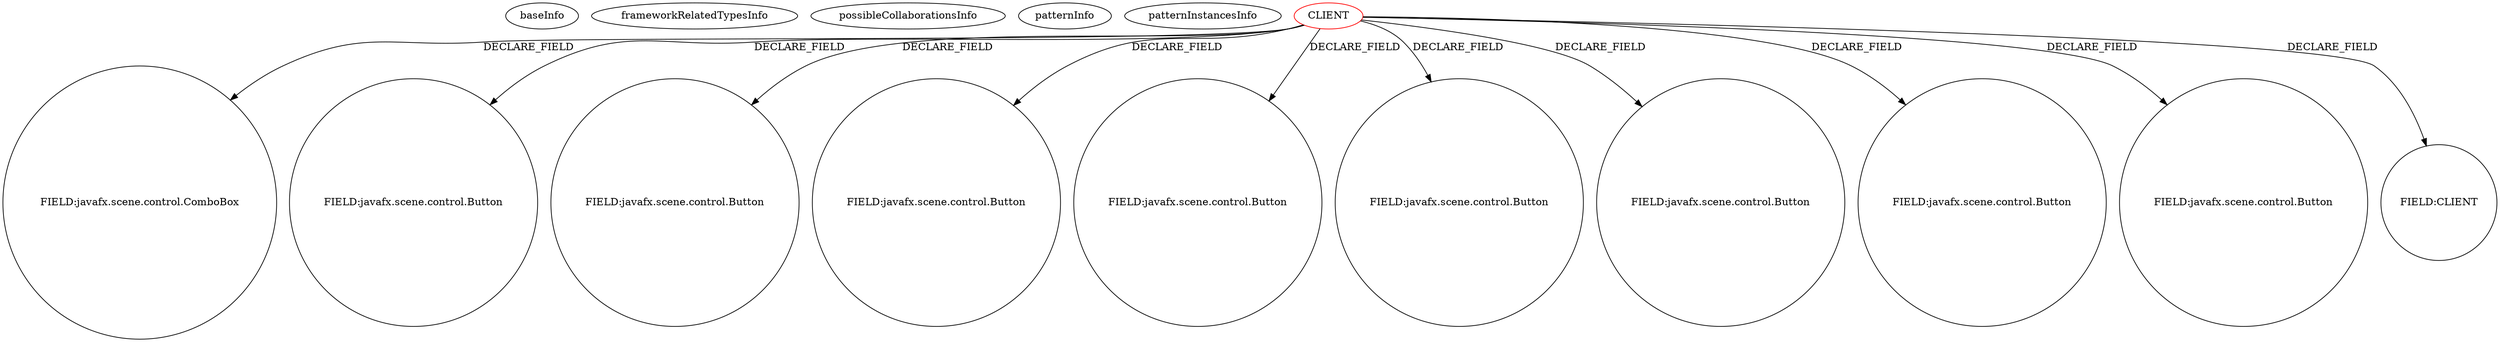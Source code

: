 digraph {
baseInfo[graphId=655,category="pattern",isAnonymous=false,possibleRelation=false]
frameworkRelatedTypesInfo[]
possibleCollaborationsInfo[]
patternInfo[frequency=2.0,patternRootClient=0]
patternInstancesInfo[0="hock323-eventManager~/hock323-eventManager/EventManager-master/src/eventManager/controller/pokerTournament/TournamentController.java~TournamentController~3009",1="amonker-Trans~/amonker-Trans/Trans-master/src/cn/jingyun/trans/MainPane.java~MainPane~1847"]
110[label="FIELD:javafx.scene.control.ComboBox",vertexType="FIELD_DECLARATION",isFrameworkType=false,shape=circle]
0[label="CLIENT",vertexType="ROOT_CLIENT_CLASS_DECLARATION",isFrameworkType=false,color=red]
52[label="FIELD:javafx.scene.control.Button",vertexType="FIELD_DECLARATION",isFrameworkType=false,shape=circle]
59[label="FIELD:javafx.scene.control.Button",vertexType="FIELD_DECLARATION",isFrameworkType=false,shape=circle]
8[label="FIELD:javafx.scene.control.Button",vertexType="FIELD_DECLARATION",isFrameworkType=false,shape=circle]
142[label="FIELD:javafx.scene.control.Button",vertexType="FIELD_DECLARATION",isFrameworkType=false,shape=circle]
81[label="FIELD:javafx.scene.control.Button",vertexType="FIELD_DECLARATION",isFrameworkType=false,shape=circle]
48[label="FIELD:javafx.scene.control.Button",vertexType="FIELD_DECLARATION",isFrameworkType=false,shape=circle]
10[label="FIELD:javafx.scene.control.Button",vertexType="FIELD_DECLARATION",isFrameworkType=false,shape=circle]
4[label="FIELD:javafx.scene.control.Button",vertexType="FIELD_DECLARATION",isFrameworkType=false,shape=circle]
23[label="FIELD:CLIENT",vertexType="FIELD_DECLARATION",isFrameworkType=false,shape=circle]
0->110[label="DECLARE_FIELD"]
0->48[label="DECLARE_FIELD"]
0->8[label="DECLARE_FIELD"]
0->52[label="DECLARE_FIELD"]
0->4[label="DECLARE_FIELD"]
0->10[label="DECLARE_FIELD"]
0->142[label="DECLARE_FIELD"]
0->59[label="DECLARE_FIELD"]
0->81[label="DECLARE_FIELD"]
0->23[label="DECLARE_FIELD"]
}
